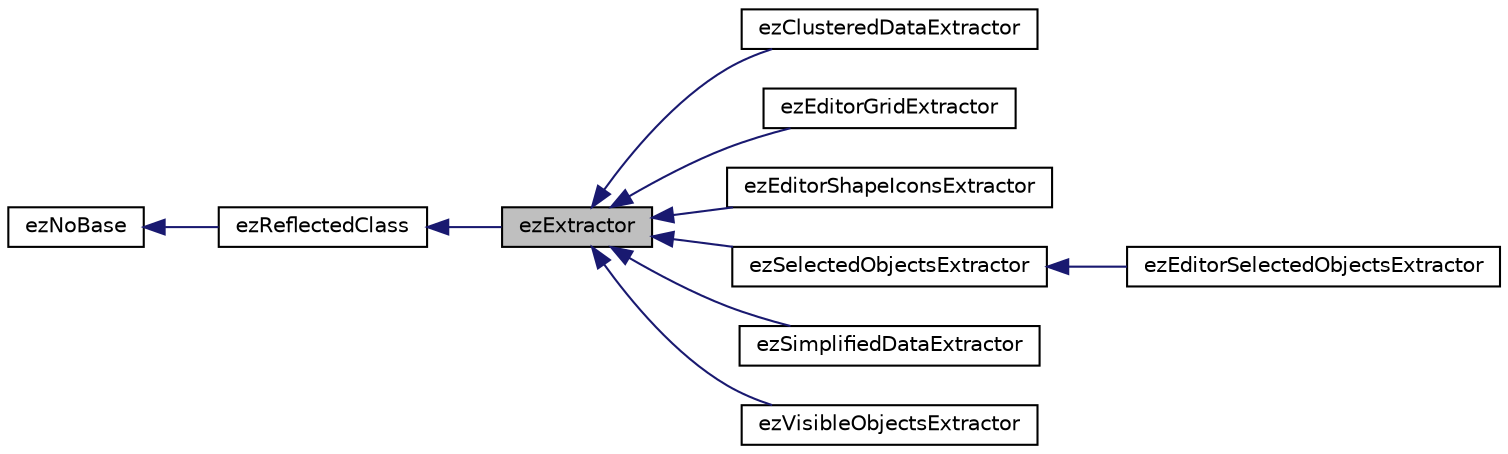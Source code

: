 digraph "ezExtractor"
{
 // LATEX_PDF_SIZE
  edge [fontname="Helvetica",fontsize="10",labelfontname="Helvetica",labelfontsize="10"];
  node [fontname="Helvetica",fontsize="10",shape=record];
  rankdir="LR";
  Node1 [label="ezExtractor",height=0.2,width=0.4,color="black", fillcolor="grey75", style="filled", fontcolor="black",tooltip=" "];
  Node2 -> Node1 [dir="back",color="midnightblue",fontsize="10",style="solid",fontname="Helvetica"];
  Node2 [label="ezReflectedClass",height=0.2,width=0.4,color="black", fillcolor="white", style="filled",URL="$db/d45/classez_reflected_class.htm",tooltip="All classes that should be dynamically reflectable, need to be derived from this base class."];
  Node3 -> Node2 [dir="back",color="midnightblue",fontsize="10",style="solid",fontname="Helvetica"];
  Node3 [label="ezNoBase",height=0.2,width=0.4,color="black", fillcolor="white", style="filled",URL="$d4/d02/classez_no_base.htm",tooltip="Dummy type to pass to templates and macros that expect a base type for a class that has no base."];
  Node1 -> Node4 [dir="back",color="midnightblue",fontsize="10",style="solid",fontname="Helvetica"];
  Node4 [label="ezClusteredDataExtractor",height=0.2,width=0.4,color="black", fillcolor="white", style="filled",URL="$d6/da9/classez_clustered_data_extractor.htm",tooltip=" "];
  Node1 -> Node5 [dir="back",color="midnightblue",fontsize="10",style="solid",fontname="Helvetica"];
  Node5 [label="ezEditorGridExtractor",height=0.2,width=0.4,color="black", fillcolor="white", style="filled",URL="$de/dd3/classez_editor_grid_extractor.htm",tooltip=" "];
  Node1 -> Node6 [dir="back",color="midnightblue",fontsize="10",style="solid",fontname="Helvetica"];
  Node6 [label="ezEditorShapeIconsExtractor",height=0.2,width=0.4,color="black", fillcolor="white", style="filled",URL="$dd/dc5/classez_editor_shape_icons_extractor.htm",tooltip=" "];
  Node1 -> Node7 [dir="back",color="midnightblue",fontsize="10",style="solid",fontname="Helvetica"];
  Node7 [label="ezSelectedObjectsExtractor",height=0.2,width=0.4,color="black", fillcolor="white", style="filled",URL="$d6/dc0/classez_selected_objects_extractor.htm",tooltip=" "];
  Node7 -> Node8 [dir="back",color="midnightblue",fontsize="10",style="solid",fontname="Helvetica"];
  Node8 [label="ezEditorSelectedObjectsExtractor",height=0.2,width=0.4,color="black", fillcolor="white", style="filled",URL="$de/d21/classez_editor_selected_objects_extractor.htm",tooltip=" "];
  Node1 -> Node9 [dir="back",color="midnightblue",fontsize="10",style="solid",fontname="Helvetica"];
  Node9 [label="ezSimplifiedDataExtractor",height=0.2,width=0.4,color="black", fillcolor="white", style="filled",URL="$d9/d04/classez_simplified_data_extractor.htm",tooltip=" "];
  Node1 -> Node10 [dir="back",color="midnightblue",fontsize="10",style="solid",fontname="Helvetica"];
  Node10 [label="ezVisibleObjectsExtractor",height=0.2,width=0.4,color="black", fillcolor="white", style="filled",URL="$d3/d10/classez_visible_objects_extractor.htm",tooltip=" "];
}
